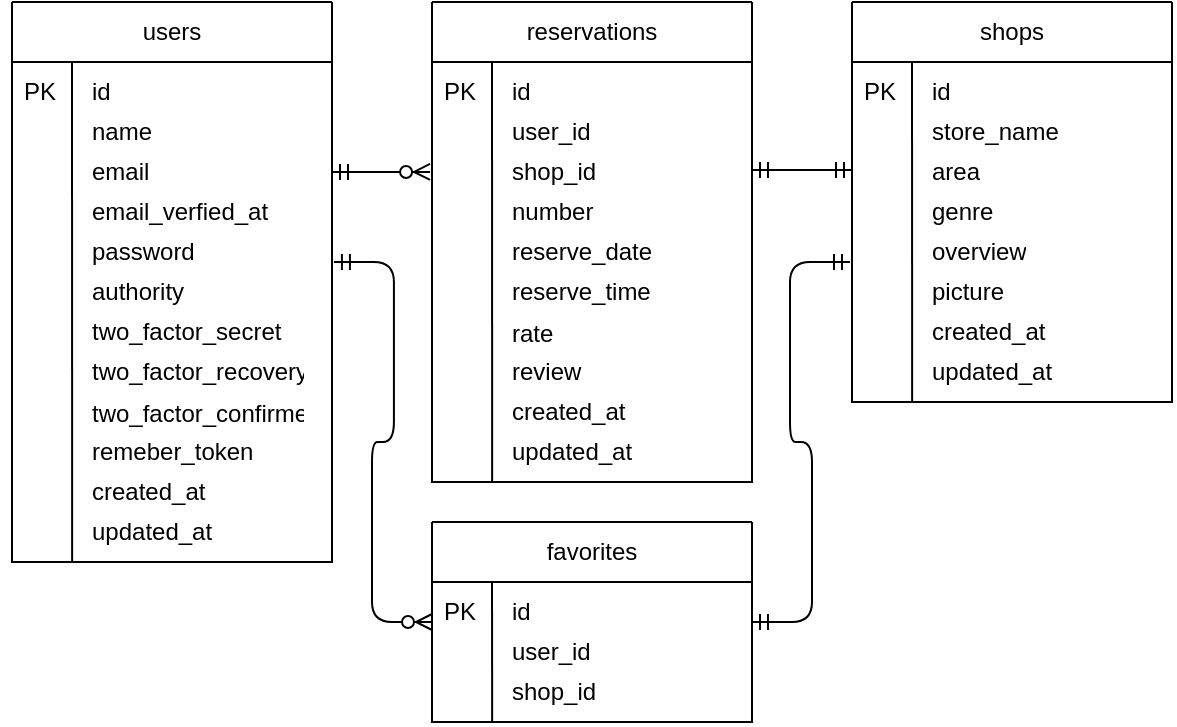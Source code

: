 <mxfile>
    <diagram id="nAfOeBCk6h8MrBlUF3W_" name="ページ1">
        <mxGraphModel dx="777" dy="383" grid="1" gridSize="10" guides="1" tooltips="1" connect="1" arrows="1" fold="1" page="1" pageScale="1" pageWidth="827" pageHeight="1169" math="0" shadow="0">
            <root>
                <mxCell id="0"/>
                <mxCell id="1" parent="0"/>
                <mxCell id="45" value="" style="swimlane;startSize=0;" parent="1" vertex="1">
                    <mxGeometry x="20" y="20" width="160" height="280" as="geometry"/>
                </mxCell>
                <mxCell id="46" value="users" style="text;html=1;strokeColor=none;fillColor=none;align=center;verticalAlign=middle;whiteSpace=wrap;rounded=0;" parent="45" vertex="1">
                    <mxGeometry x="10" y="10" width="140" height="10" as="geometry"/>
                </mxCell>
                <mxCell id="47" value="" style="endArrow=none;html=1;" parent="45" edge="1">
                    <mxGeometry width="50" height="50" relative="1" as="geometry">
                        <mxPoint y="30" as="sourcePoint"/>
                        <mxPoint x="160" y="30" as="targetPoint"/>
                    </mxGeometry>
                </mxCell>
                <mxCell id="49" value="" style="endArrow=none;html=1;exitX=0.188;exitY=1;exitDx=0;exitDy=0;exitPerimeter=0;" parent="45" source="45" edge="1">
                    <mxGeometry width="50" height="50" relative="1" as="geometry">
                        <mxPoint y="120" as="sourcePoint"/>
                        <mxPoint x="30" y="30" as="targetPoint"/>
                    </mxGeometry>
                </mxCell>
                <mxCell id="51" value="PK" style="text;html=1;strokeColor=none;fillColor=none;align=center;verticalAlign=middle;whiteSpace=wrap;rounded=0;" parent="45" vertex="1">
                    <mxGeometry x="-6" y="30" width="40" height="30" as="geometry"/>
                </mxCell>
                <mxCell id="57" value="id" style="text;strokeColor=none;fillColor=none;align=left;verticalAlign=middle;spacingLeft=4;spacingRight=4;overflow=hidden;points=[[0,0.5],[1,0.5]];portConstraint=eastwest;rotatable=0;whiteSpace=wrap;html=1;" parent="45" vertex="1">
                    <mxGeometry x="34" y="30" width="80" height="30" as="geometry"/>
                </mxCell>
                <mxCell id="58" value="authority" style="text;strokeColor=none;fillColor=none;align=left;verticalAlign=middle;spacingLeft=4;spacingRight=4;overflow=hidden;points=[[0,0.5],[1,0.5]];portConstraint=eastwest;rotatable=0;whiteSpace=wrap;html=1;" parent="45" vertex="1">
                    <mxGeometry x="34" y="130" width="80" height="30" as="geometry"/>
                </mxCell>
                <mxCell id="59" value="name" style="text;strokeColor=none;fillColor=none;align=left;verticalAlign=middle;spacingLeft=4;spacingRight=4;overflow=hidden;points=[[0,0.5],[1,0.5]];portConstraint=eastwest;rotatable=0;whiteSpace=wrap;html=1;" parent="45" vertex="1">
                    <mxGeometry x="34" y="50" width="80" height="30" as="geometry"/>
                </mxCell>
                <mxCell id="60" value="email" style="text;strokeColor=none;fillColor=none;align=left;verticalAlign=middle;spacingLeft=4;spacingRight=4;overflow=hidden;points=[[0,0.5],[1,0.5]];portConstraint=eastwest;rotatable=0;whiteSpace=wrap;html=1;" parent="45" vertex="1">
                    <mxGeometry x="34" y="70" width="80" height="30" as="geometry"/>
                </mxCell>
                <mxCell id="61" value="created_at" style="text;strokeColor=none;fillColor=none;align=left;verticalAlign=middle;spacingLeft=4;spacingRight=4;overflow=hidden;points=[[0,0.5],[1,0.5]];portConstraint=eastwest;rotatable=0;whiteSpace=wrap;html=1;" parent="45" vertex="1">
                    <mxGeometry x="34" y="230" width="80" height="30" as="geometry"/>
                </mxCell>
                <mxCell id="107" value="email_verfied_at" style="text;strokeColor=none;fillColor=none;align=left;verticalAlign=middle;spacingLeft=4;spacingRight=4;overflow=hidden;points=[[0,0.5],[1,0.5]];portConstraint=eastwest;rotatable=0;whiteSpace=wrap;html=1;" vertex="1" parent="45">
                    <mxGeometry x="34" y="90" width="116" height="30" as="geometry"/>
                </mxCell>
                <mxCell id="108" value="password" style="text;strokeColor=none;fillColor=none;align=left;verticalAlign=middle;spacingLeft=4;spacingRight=4;overflow=hidden;points=[[0,0.5],[1,0.5]];portConstraint=eastwest;rotatable=0;whiteSpace=wrap;html=1;" vertex="1" parent="45">
                    <mxGeometry x="34" y="110" width="80" height="30" as="geometry"/>
                </mxCell>
                <mxCell id="109" value="two_factor_secret" style="text;strokeColor=none;fillColor=none;align=left;verticalAlign=middle;spacingLeft=4;spacingRight=4;overflow=hidden;points=[[0,0.5],[1,0.5]];portConstraint=eastwest;rotatable=0;whiteSpace=wrap;html=1;" vertex="1" parent="45">
                    <mxGeometry x="34" y="150" width="116" height="30" as="geometry"/>
                </mxCell>
                <mxCell id="111" value="two_factor_recovery_codes" style="text;strokeColor=none;fillColor=none;align=left;verticalAlign=middle;spacingLeft=4;spacingRight=4;overflow=hidden;points=[[0,0.5],[1,0.5]];portConstraint=eastwest;rotatable=0;whiteSpace=wrap;html=1;" vertex="1" parent="45">
                    <mxGeometry x="34" y="170" width="116" height="30" as="geometry"/>
                </mxCell>
                <mxCell id="113" value="remeber_token" style="text;strokeColor=none;fillColor=none;align=left;verticalAlign=middle;spacingLeft=4;spacingRight=4;overflow=hidden;points=[[0,0.5],[1,0.5]];portConstraint=eastwest;rotatable=0;whiteSpace=wrap;html=1;" vertex="1" parent="45">
                    <mxGeometry x="34" y="210" width="96" height="30" as="geometry"/>
                </mxCell>
                <mxCell id="114" value="updated_at" style="text;strokeColor=none;fillColor=none;align=left;verticalAlign=middle;spacingLeft=4;spacingRight=4;overflow=hidden;points=[[0,0.5],[1,0.5]];portConstraint=eastwest;rotatable=0;whiteSpace=wrap;html=1;" vertex="1" parent="45">
                    <mxGeometry x="34" y="250" width="80" height="30" as="geometry"/>
                </mxCell>
                <mxCell id="76" value="" style="edgeStyle=entityRelationEdgeStyle;fontSize=12;html=1;endArrow=ERzeroToMany;startArrow=ERmandOne;entryX=-0.006;entryY=0.354;entryDx=0;entryDy=0;entryPerimeter=0;" parent="1" target="87" edge="1">
                    <mxGeometry width="100" height="100" relative="1" as="geometry">
                        <mxPoint x="180" y="105" as="sourcePoint"/>
                        <mxPoint x="190" y="150" as="targetPoint"/>
                    </mxGeometry>
                </mxCell>
                <mxCell id="87" value="" style="swimlane;startSize=0;" parent="1" vertex="1">
                    <mxGeometry x="230" y="20" width="160" height="240" as="geometry"/>
                </mxCell>
                <mxCell id="88" value="reservations" style="text;html=1;strokeColor=none;fillColor=none;align=center;verticalAlign=middle;whiteSpace=wrap;rounded=0;" parent="87" vertex="1">
                    <mxGeometry x="10" y="10" width="140" height="10" as="geometry"/>
                </mxCell>
                <mxCell id="89" value="" style="endArrow=none;html=1;" parent="87" edge="1">
                    <mxGeometry width="50" height="50" relative="1" as="geometry">
                        <mxPoint y="30" as="sourcePoint"/>
                        <mxPoint x="160" y="30" as="targetPoint"/>
                    </mxGeometry>
                </mxCell>
                <mxCell id="90" value="" style="endArrow=none;html=1;exitX=0.188;exitY=1;exitDx=0;exitDy=0;exitPerimeter=0;" parent="87" source="87" edge="1">
                    <mxGeometry width="50" height="50" relative="1" as="geometry">
                        <mxPoint y="120" as="sourcePoint"/>
                        <mxPoint x="30" y="30" as="targetPoint"/>
                    </mxGeometry>
                </mxCell>
                <mxCell id="91" value="PK" style="text;html=1;strokeColor=none;fillColor=none;align=center;verticalAlign=middle;whiteSpace=wrap;rounded=0;" parent="87" vertex="1">
                    <mxGeometry x="-6" y="30" width="40" height="30" as="geometry"/>
                </mxCell>
                <mxCell id="92" value="user_id" style="text;strokeColor=none;fillColor=none;align=left;verticalAlign=middle;spacingLeft=4;spacingRight=4;overflow=hidden;points=[[0,0.5],[1,0.5]];portConstraint=eastwest;rotatable=0;whiteSpace=wrap;html=1;" parent="87" vertex="1">
                    <mxGeometry x="34" y="50" width="80" height="30" as="geometry"/>
                </mxCell>
                <mxCell id="93" value="id" style="text;strokeColor=none;fillColor=none;align=left;verticalAlign=middle;spacingLeft=4;spacingRight=4;overflow=hidden;points=[[0,0.5],[1,0.5]];portConstraint=eastwest;rotatable=0;whiteSpace=wrap;html=1;" parent="87" vertex="1">
                    <mxGeometry x="34" y="30" width="80" height="30" as="geometry"/>
                </mxCell>
                <mxCell id="94" value="shop_id" style="text;strokeColor=none;fillColor=none;align=left;verticalAlign=middle;spacingLeft=4;spacingRight=4;overflow=hidden;points=[[0,0.5],[1,0.5]];portConstraint=eastwest;rotatable=0;whiteSpace=wrap;html=1;" parent="87" vertex="1">
                    <mxGeometry x="34" y="70" width="80" height="30" as="geometry"/>
                </mxCell>
                <mxCell id="95" value="number" style="text;strokeColor=none;fillColor=none;align=left;verticalAlign=middle;spacingLeft=4;spacingRight=4;overflow=hidden;points=[[0,0.5],[1,0.5]];portConstraint=eastwest;rotatable=0;whiteSpace=wrap;html=1;" parent="87" vertex="1">
                    <mxGeometry x="34" y="90" width="80" height="30" as="geometry"/>
                </mxCell>
                <mxCell id="96" value="reserve_date" style="text;strokeColor=none;fillColor=none;align=left;verticalAlign=middle;spacingLeft=4;spacingRight=4;overflow=hidden;points=[[0,0.5],[1,0.5]];portConstraint=eastwest;rotatable=0;whiteSpace=wrap;html=1;" parent="87" vertex="1">
                    <mxGeometry x="34" y="110" width="80" height="30" as="geometry"/>
                </mxCell>
                <mxCell id="98" value="reserve_time" style="text;strokeColor=none;fillColor=none;align=left;verticalAlign=middle;spacingLeft=4;spacingRight=4;overflow=hidden;points=[[0,0.5],[1,0.5]];portConstraint=eastwest;rotatable=0;whiteSpace=wrap;html=1;" parent="87" vertex="1">
                    <mxGeometry x="34" y="130" width="80" height="30" as="geometry"/>
                </mxCell>
                <mxCell id="99" value="rate" style="text;strokeColor=none;fillColor=none;align=left;verticalAlign=middle;spacingLeft=4;spacingRight=4;overflow=hidden;points=[[0,0.5],[1,0.5]];portConstraint=eastwest;rotatable=0;whiteSpace=wrap;html=1;" parent="87" vertex="1">
                    <mxGeometry x="34" y="151" width="80" height="30" as="geometry"/>
                </mxCell>
                <mxCell id="100" value="review" style="text;strokeColor=none;fillColor=none;align=left;verticalAlign=middle;spacingLeft=4;spacingRight=4;overflow=hidden;points=[[0,0.5],[1,0.5]];portConstraint=eastwest;rotatable=0;whiteSpace=wrap;html=1;" parent="87" vertex="1">
                    <mxGeometry x="34" y="170" width="80" height="30" as="geometry"/>
                </mxCell>
                <mxCell id="103" value="created_at" style="text;strokeColor=none;fillColor=none;align=left;verticalAlign=middle;spacingLeft=4;spacingRight=4;overflow=hidden;points=[[0,0.5],[1,0.5]];portConstraint=eastwest;rotatable=0;whiteSpace=wrap;html=1;" parent="87" vertex="1">
                    <mxGeometry x="34" y="190" width="80" height="30" as="geometry"/>
                </mxCell>
                <mxCell id="104" value="updated_at" style="text;strokeColor=none;fillColor=none;align=left;verticalAlign=middle;spacingLeft=4;spacingRight=4;overflow=hidden;points=[[0,0.5],[1,0.5]];portConstraint=eastwest;rotatable=0;whiteSpace=wrap;html=1;" parent="87" vertex="1">
                    <mxGeometry x="34" y="210" width="80" height="30" as="geometry"/>
                </mxCell>
                <mxCell id="62" value="" style="swimlane;startSize=0;" parent="1" vertex="1">
                    <mxGeometry x="440" y="20" width="160" height="200" as="geometry"/>
                </mxCell>
                <mxCell id="63" value="shops" style="text;html=1;strokeColor=none;fillColor=none;align=center;verticalAlign=middle;whiteSpace=wrap;rounded=0;" parent="62" vertex="1">
                    <mxGeometry x="10" y="10" width="140" height="10" as="geometry"/>
                </mxCell>
                <mxCell id="64" value="" style="endArrow=none;html=1;" parent="62" edge="1">
                    <mxGeometry width="50" height="50" relative="1" as="geometry">
                        <mxPoint y="30" as="sourcePoint"/>
                        <mxPoint x="160" y="30" as="targetPoint"/>
                    </mxGeometry>
                </mxCell>
                <mxCell id="65" value="" style="endArrow=none;html=1;exitX=0.188;exitY=1;exitDx=0;exitDy=0;exitPerimeter=0;" parent="62" source="62" edge="1">
                    <mxGeometry width="50" height="50" relative="1" as="geometry">
                        <mxPoint y="120" as="sourcePoint"/>
                        <mxPoint x="30" y="30" as="targetPoint"/>
                    </mxGeometry>
                </mxCell>
                <mxCell id="66" value="PK" style="text;html=1;strokeColor=none;fillColor=none;align=center;verticalAlign=middle;whiteSpace=wrap;rounded=0;" parent="62" vertex="1">
                    <mxGeometry x="-6" y="30" width="40" height="30" as="geometry"/>
                </mxCell>
                <mxCell id="67" value="id" style="text;strokeColor=none;fillColor=none;align=left;verticalAlign=middle;spacingLeft=4;spacingRight=4;overflow=hidden;points=[[0,0.5],[1,0.5]];portConstraint=eastwest;rotatable=0;whiteSpace=wrap;html=1;" parent="62" vertex="1">
                    <mxGeometry x="34" y="30" width="80" height="30" as="geometry"/>
                </mxCell>
                <mxCell id="68" value="store_name" style="text;strokeColor=none;fillColor=none;align=left;verticalAlign=middle;spacingLeft=4;spacingRight=4;overflow=hidden;points=[[0,0.5],[1,0.5]];portConstraint=eastwest;rotatable=0;whiteSpace=wrap;html=1;" parent="62" vertex="1">
                    <mxGeometry x="34" y="50" width="80" height="30" as="geometry"/>
                </mxCell>
                <mxCell id="69" value="area" style="text;strokeColor=none;fillColor=none;align=left;verticalAlign=middle;spacingLeft=4;spacingRight=4;overflow=hidden;points=[[0,0.5],[1,0.5]];portConstraint=eastwest;rotatable=0;whiteSpace=wrap;html=1;" parent="62" vertex="1">
                    <mxGeometry x="34" y="70" width="80" height="30" as="geometry"/>
                </mxCell>
                <mxCell id="70" value="genre" style="text;strokeColor=none;fillColor=none;align=left;verticalAlign=middle;spacingLeft=4;spacingRight=4;overflow=hidden;points=[[0,0.5],[1,0.5]];portConstraint=eastwest;rotatable=0;whiteSpace=wrap;html=1;" parent="62" vertex="1">
                    <mxGeometry x="34" y="90" width="80" height="30" as="geometry"/>
                </mxCell>
                <mxCell id="71" value="overview" style="text;strokeColor=none;fillColor=none;align=left;verticalAlign=middle;spacingLeft=4;spacingRight=4;overflow=hidden;points=[[0,0.5],[1,0.5]];portConstraint=eastwest;rotatable=0;whiteSpace=wrap;html=1;" parent="62" vertex="1">
                    <mxGeometry x="34" y="110" width="80" height="30" as="geometry"/>
                </mxCell>
                <mxCell id="73" value="picture" style="text;strokeColor=none;fillColor=none;align=left;verticalAlign=middle;spacingLeft=4;spacingRight=4;overflow=hidden;points=[[0,0.5],[1,0.5]];portConstraint=eastwest;rotatable=0;whiteSpace=wrap;html=1;" parent="62" vertex="1">
                    <mxGeometry x="34" y="130" width="80" height="30" as="geometry"/>
                </mxCell>
                <mxCell id="74" value="created_at" style="text;strokeColor=none;fillColor=none;align=left;verticalAlign=middle;spacingLeft=4;spacingRight=4;overflow=hidden;points=[[0,0.5],[1,0.5]];portConstraint=eastwest;rotatable=0;whiteSpace=wrap;html=1;" parent="62" vertex="1">
                    <mxGeometry x="34" y="150" width="80" height="30" as="geometry"/>
                </mxCell>
                <mxCell id="75" value="updated_at" style="text;strokeColor=none;fillColor=none;align=left;verticalAlign=middle;spacingLeft=4;spacingRight=4;overflow=hidden;points=[[0,0.5],[1,0.5]];portConstraint=eastwest;rotatable=0;whiteSpace=wrap;html=1;" parent="62" vertex="1">
                    <mxGeometry x="34" y="170" width="80" height="30" as="geometry"/>
                </mxCell>
                <mxCell id="101" value="" style="edgeStyle=entityRelationEdgeStyle;fontSize=12;html=1;endArrow=ERmandOne;startArrow=ERmandOne;" parent="1" edge="1">
                    <mxGeometry width="100" height="100" relative="1" as="geometry">
                        <mxPoint x="390" y="104" as="sourcePoint"/>
                        <mxPoint x="440" y="104" as="targetPoint"/>
                    </mxGeometry>
                </mxCell>
                <mxCell id="112" value="two_factor_confirmed_t" style="text;strokeColor=none;fillColor=none;align=left;verticalAlign=middle;spacingLeft=4;spacingRight=4;overflow=hidden;points=[[0,0.5],[1,0.5]];portConstraint=eastwest;rotatable=0;whiteSpace=wrap;html=1;" vertex="1" parent="1">
                    <mxGeometry x="54" y="211" width="116" height="30" as="geometry"/>
                </mxCell>
                <mxCell id="115" value="" style="swimlane;startSize=0;" vertex="1" parent="1">
                    <mxGeometry x="230" y="280" width="160" height="100" as="geometry"/>
                </mxCell>
                <mxCell id="116" value="favorites" style="text;html=1;strokeColor=none;fillColor=none;align=center;verticalAlign=middle;whiteSpace=wrap;rounded=0;" vertex="1" parent="115">
                    <mxGeometry x="10" y="10" width="140" height="10" as="geometry"/>
                </mxCell>
                <mxCell id="117" value="" style="endArrow=none;html=1;" edge="1" parent="115">
                    <mxGeometry width="50" height="50" relative="1" as="geometry">
                        <mxPoint y="30" as="sourcePoint"/>
                        <mxPoint x="160" y="30" as="targetPoint"/>
                    </mxGeometry>
                </mxCell>
                <mxCell id="118" value="" style="endArrow=none;html=1;exitX=0.188;exitY=1;exitDx=0;exitDy=0;exitPerimeter=0;" edge="1" parent="115" source="115">
                    <mxGeometry width="50" height="50" relative="1" as="geometry">
                        <mxPoint y="120" as="sourcePoint"/>
                        <mxPoint x="30" y="30" as="targetPoint"/>
                    </mxGeometry>
                </mxCell>
                <mxCell id="119" value="PK" style="text;html=1;strokeColor=none;fillColor=none;align=center;verticalAlign=middle;whiteSpace=wrap;rounded=0;" vertex="1" parent="115">
                    <mxGeometry x="-6" y="30" width="40" height="30" as="geometry"/>
                </mxCell>
                <mxCell id="120" value="id" style="text;strokeColor=none;fillColor=none;align=left;verticalAlign=middle;spacingLeft=4;spacingRight=4;overflow=hidden;points=[[0,0.5],[1,0.5]];portConstraint=eastwest;rotatable=0;whiteSpace=wrap;html=1;" vertex="1" parent="115">
                    <mxGeometry x="34" y="30" width="80" height="30" as="geometry"/>
                </mxCell>
                <mxCell id="121" value="user_id" style="text;strokeColor=none;fillColor=none;align=left;verticalAlign=middle;spacingLeft=4;spacingRight=4;overflow=hidden;points=[[0,0.5],[1,0.5]];portConstraint=eastwest;rotatable=0;whiteSpace=wrap;html=1;" vertex="1" parent="115">
                    <mxGeometry x="34" y="50" width="80" height="30" as="geometry"/>
                </mxCell>
                <mxCell id="122" value="shop_id" style="text;strokeColor=none;fillColor=none;align=left;verticalAlign=middle;spacingLeft=4;spacingRight=4;overflow=hidden;points=[[0,0.5],[1,0.5]];portConstraint=eastwest;rotatable=0;whiteSpace=wrap;html=1;" vertex="1" parent="115">
                    <mxGeometry x="34" y="70" width="80" height="30" as="geometry"/>
                </mxCell>
                <mxCell id="128" value="" style="edgeStyle=entityRelationEdgeStyle;fontSize=12;html=1;endArrow=ERzeroToMany;startArrow=ERmandOne;entryX=0;entryY=0.5;entryDx=0;entryDy=0;" edge="1" parent="1" target="115">
                    <mxGeometry width="100" height="100" relative="1" as="geometry">
                        <mxPoint x="180.96" y="150.04" as="sourcePoint"/>
                        <mxPoint x="230.0" y="150.0" as="targetPoint"/>
                    </mxGeometry>
                </mxCell>
                <mxCell id="129" value="" style="edgeStyle=entityRelationEdgeStyle;fontSize=12;html=1;endArrow=ERmandOne;startArrow=ERmandOne;exitX=1;exitY=0.5;exitDx=0;exitDy=0;" edge="1" parent="1" source="115">
                    <mxGeometry width="100" height="100" relative="1" as="geometry">
                        <mxPoint x="389" y="150" as="sourcePoint"/>
                        <mxPoint x="439" y="150" as="targetPoint"/>
                    </mxGeometry>
                </mxCell>
            </root>
        </mxGraphModel>
    </diagram>
</mxfile>